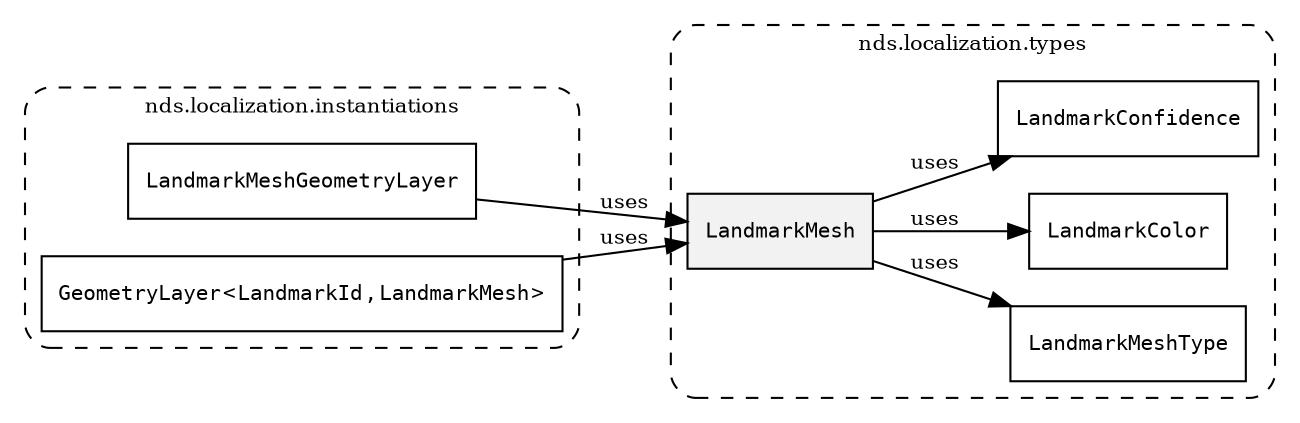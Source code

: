 /**
 * This dot file creates symbol collaboration diagram for LandmarkMesh.
 */
digraph ZSERIO
{
    node [shape=box, fontsize=10];
    rankdir="LR";
    fontsize=10;
    tooltip="LandmarkMesh collaboration diagram";

    subgraph "cluster_nds.localization.types"
    {
        style="dashed, rounded";
        label="nds.localization.types";
        tooltip="Package nds.localization.types";
        href="../../../content/packages/nds.localization.types.html#Package-nds-localization-types";
        target="_parent";

        "LandmarkMesh" [style="filled", fillcolor="#0000000D", target="_parent", label=<<font face="monospace"><table align="center" border="0" cellspacing="0" cellpadding="0"><tr><td href="../../../content/packages/nds.localization.types.html#Structure-LandmarkMesh" title="Structure defined in nds.localization.types">LandmarkMesh</td></tr></table></font>>];
        "LandmarkMeshType" [target="_parent", label=<<font face="monospace"><table align="center" border="0" cellspacing="0" cellpadding="0"><tr><td href="../../../content/packages/nds.localization.types.html#Enum-LandmarkMeshType" title="Enum defined in nds.localization.types">LandmarkMeshType</td></tr></table></font>>];
        "LandmarkColor" [target="_parent", label=<<font face="monospace"><table align="center" border="0" cellspacing="0" cellpadding="0"><tr><td href="../../../content/packages/nds.localization.types.html#Structure-LandmarkColor" title="Structure defined in nds.localization.types">LandmarkColor</td></tr></table></font>>];
        "LandmarkConfidence" [target="_parent", label=<<font face="monospace"><table align="center" border="0" cellspacing="0" cellpadding="0"><tr><td href="../../../content/packages/nds.localization.types.html#Subtype-LandmarkConfidence" title="Subtype defined in nds.localization.types">LandmarkConfidence</td></tr></table></font>>];
    }

    subgraph "cluster_nds.localization.instantiations"
    {
        style="dashed, rounded";
        label="nds.localization.instantiations";
        tooltip="Package nds.localization.instantiations";
        href="../../../content/packages/nds.localization.instantiations.html#Package-nds-localization-instantiations";
        target="_parent";

        "LandmarkMeshGeometryLayer" [target="_parent", label=<<font face="monospace"><table align="center" border="0" cellspacing="0" cellpadding="0"><tr><td href="../../../content/packages/nds.localization.instantiations.html#InstantiateType-LandmarkMeshGeometryLayer" title="InstantiateType defined in nds.localization.instantiations">LandmarkMeshGeometryLayer</td></tr></table></font>>];
        "GeometryLayer&lt;LandmarkId,LandmarkMesh&gt;" [target="_parent", label=<<font face="monospace"><table align="center" border="0" cellspacing="0" cellpadding="0"><tr><td href="../../../content/packages/nds.core.geometry.html#Structure-GeometryLayer" title="Structure defined in nds.core.geometry">GeometryLayer</td><td>&lt;</td><td><table align="center" border="0" cellspacing="0" cellpadding="0"><tr><td href="../../../content/packages/nds.localization.types.html#Subtype-LandmarkId" title="Subtype defined in nds.localization.types">LandmarkId</td></tr></table></td><td>,</td><td><table align="center" border="0" cellspacing="0" cellpadding="0"><tr><td href="../../../content/packages/nds.localization.types.html#Structure-LandmarkMesh" title="Structure defined in nds.localization.types">LandmarkMesh</td></tr></table></td><td>&gt;</td></tr></table></font>>];
    }

    "LandmarkMesh" -> "LandmarkMeshType" [label="uses", fontsize=10];
    "LandmarkMesh" -> "LandmarkColor" [label="uses", fontsize=10];
    "LandmarkMesh" -> "LandmarkConfidence" [label="uses", fontsize=10];
    "LandmarkMeshGeometryLayer" -> "LandmarkMesh" [label="uses", fontsize=10];
    "GeometryLayer&lt;LandmarkId,LandmarkMesh&gt;" -> "LandmarkMesh" [label="uses", fontsize=10];
}
